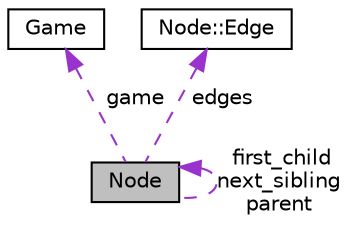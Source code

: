 digraph "Node"
{
 // LATEX_PDF_SIZE
  edge [fontname="Helvetica",fontsize="10",labelfontname="Helvetica",labelfontsize="10"];
  node [fontname="Helvetica",fontsize="10",shape=record];
  Node1 [label="Node",height=0.2,width=0.4,color="black", fillcolor="grey75", style="filled", fontcolor="black",tooltip=" "];
  Node1 -> Node1 [dir="back",color="darkorchid3",fontsize="10",style="dashed",label=" first_child\nnext_sibling\nparent" ,fontname="Helvetica"];
  Node2 -> Node1 [dir="back",color="darkorchid3",fontsize="10",style="dashed",label=" game" ,fontname="Helvetica"];
  Node2 [label="Game",height=0.2,width=0.4,color="black", fillcolor="white", style="filled",URL="$classGame.html",tooltip="Represents a Corintho game state."];
  Node3 -> Node1 [dir="back",color="darkorchid3",fontsize="10",style="dashed",label=" edges" ,fontname="Helvetica"];
  Node3 [label="Node::Edge",height=0.2,width=0.4,color="black", fillcolor="white", style="filled",URL="$structNode_1_1Edge.html",tooltip=" "];
}
